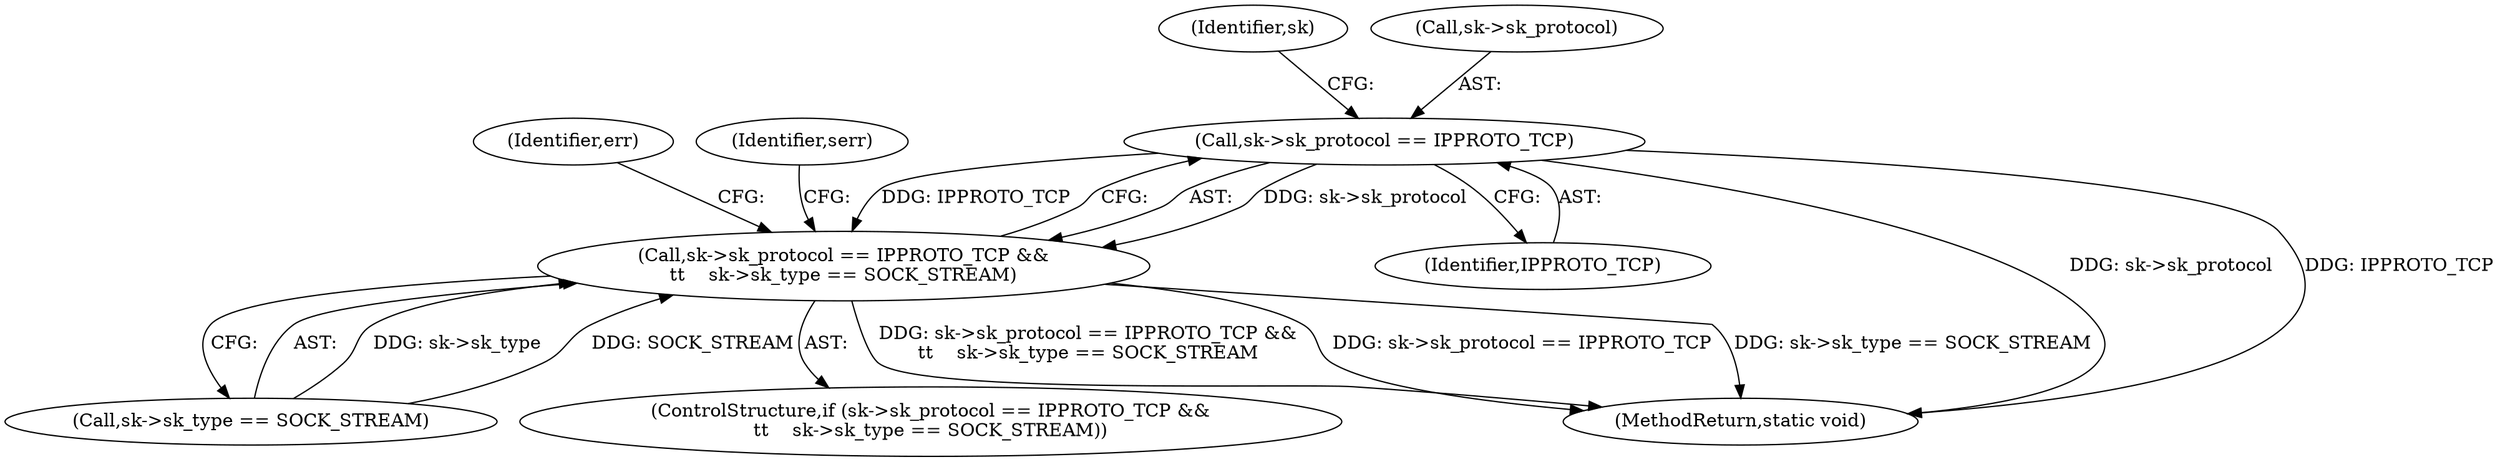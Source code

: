 digraph "0_linux_4ef1b2869447411ad3ef91ad7d4891a83c1a509a@pointer" {
"1000171" [label="(Call,sk->sk_protocol == IPPROTO_TCP)"];
"1000170" [label="(Call,sk->sk_protocol == IPPROTO_TCP &&\n\t\t    sk->sk_type == SOCK_STREAM)"];
"1000171" [label="(Call,sk->sk_protocol == IPPROTO_TCP)"];
"1000191" [label="(Identifier,err)"];
"1000175" [label="(Identifier,IPPROTO_TCP)"];
"1000199" [label="(MethodReturn,static void)"];
"1000178" [label="(Identifier,sk)"];
"1000176" [label="(Call,sk->sk_type == SOCK_STREAM)"];
"1000172" [label="(Call,sk->sk_protocol)"];
"1000169" [label="(ControlStructure,if (sk->sk_protocol == IPPROTO_TCP &&\n\t\t    sk->sk_type == SOCK_STREAM))"];
"1000184" [label="(Identifier,serr)"];
"1000170" [label="(Call,sk->sk_protocol == IPPROTO_TCP &&\n\t\t    sk->sk_type == SOCK_STREAM)"];
"1000171" -> "1000170"  [label="AST: "];
"1000171" -> "1000175"  [label="CFG: "];
"1000172" -> "1000171"  [label="AST: "];
"1000175" -> "1000171"  [label="AST: "];
"1000178" -> "1000171"  [label="CFG: "];
"1000170" -> "1000171"  [label="CFG: "];
"1000171" -> "1000199"  [label="DDG: sk->sk_protocol"];
"1000171" -> "1000199"  [label="DDG: IPPROTO_TCP"];
"1000171" -> "1000170"  [label="DDG: sk->sk_protocol"];
"1000171" -> "1000170"  [label="DDG: IPPROTO_TCP"];
"1000170" -> "1000169"  [label="AST: "];
"1000170" -> "1000176"  [label="CFG: "];
"1000176" -> "1000170"  [label="AST: "];
"1000184" -> "1000170"  [label="CFG: "];
"1000191" -> "1000170"  [label="CFG: "];
"1000170" -> "1000199"  [label="DDG: sk->sk_protocol == IPPROTO_TCP"];
"1000170" -> "1000199"  [label="DDG: sk->sk_type == SOCK_STREAM"];
"1000170" -> "1000199"  [label="DDG: sk->sk_protocol == IPPROTO_TCP &&\n\t\t    sk->sk_type == SOCK_STREAM"];
"1000176" -> "1000170"  [label="DDG: sk->sk_type"];
"1000176" -> "1000170"  [label="DDG: SOCK_STREAM"];
}
